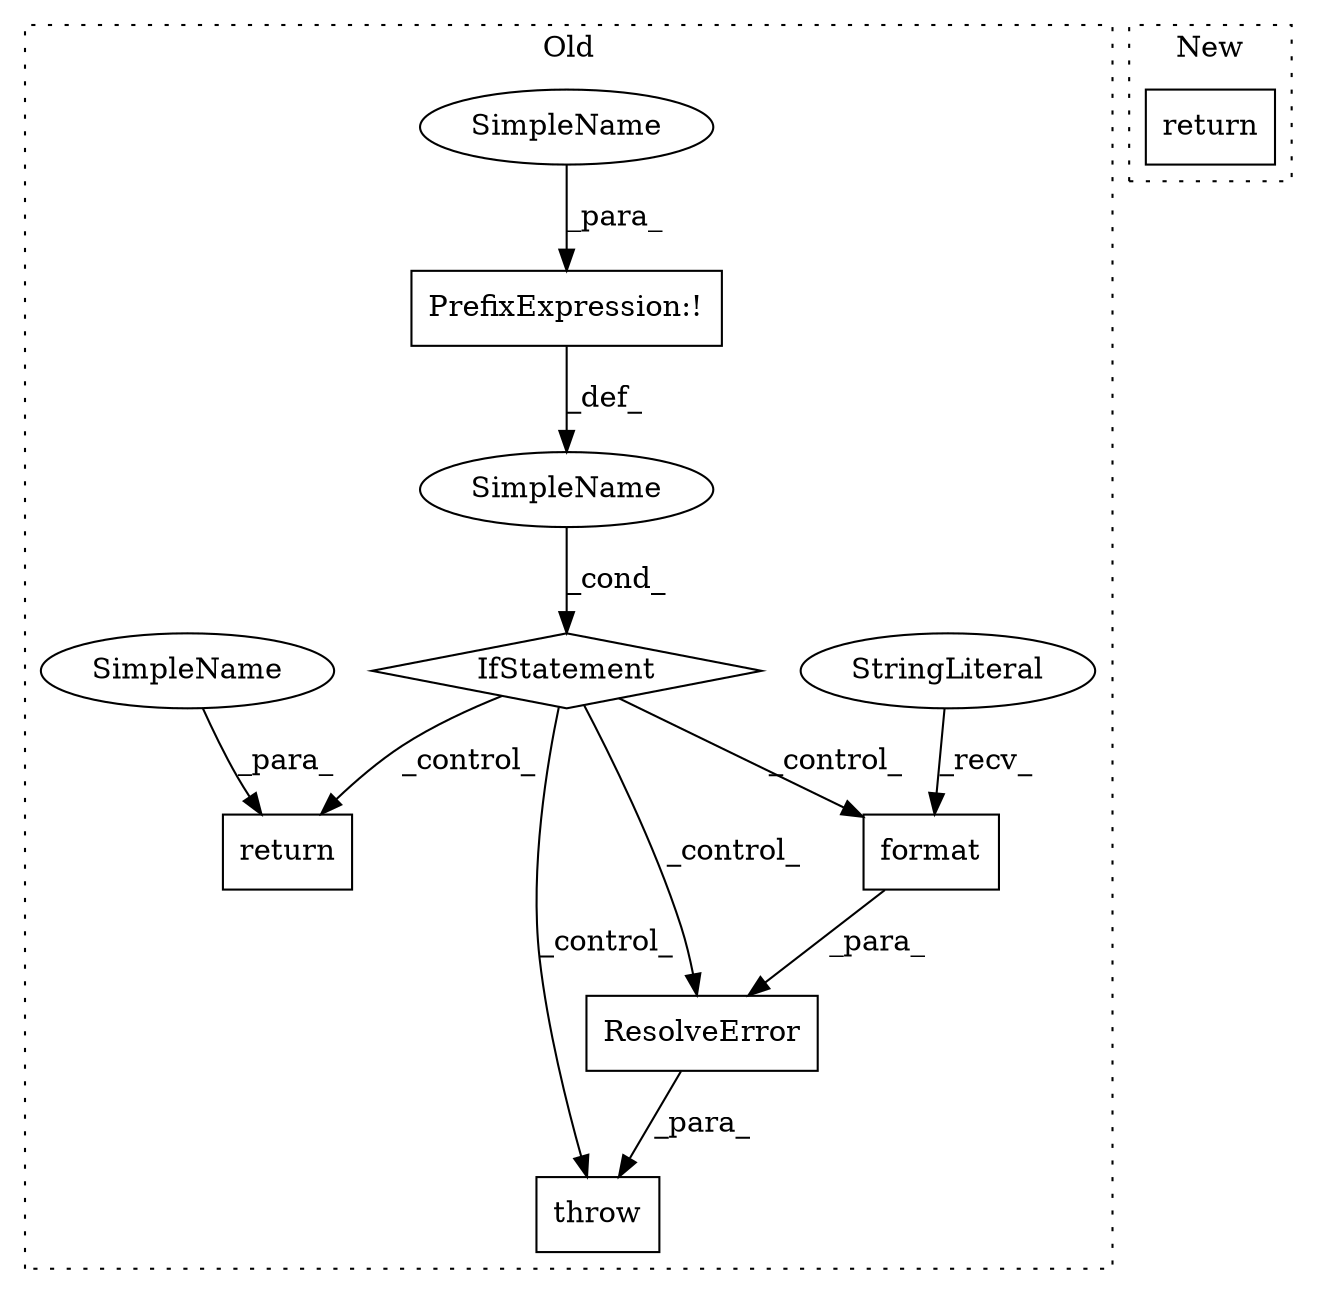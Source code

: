 digraph G {
subgraph cluster0 {
1 [label="ResolveError" a="32" s="1441,1503" l="13,1" shape="box"];
3 [label="SimpleName" a="42" s="" l="" shape="ellipse"];
4 [label="return" a="41" s="1516" l="7" shape="box"];
5 [label="IfStatement" a="25" s="1414,1425" l="4,2" shape="diamond"];
6 [label="PrefixExpression:!" a="38" s="1418" l="1" shape="box"];
7 [label="format" a="32" s="1486,1502" l="7,1" shape="box"];
8 [label="StringLiteral" a="45" s="1454" l="31" shape="ellipse"];
9 [label="throw" a="53" s="1435" l="6" shape="box"];
10 [label="SimpleName" a="42" s="1419" l="6" shape="ellipse"];
11 [label="SimpleName" a="42" s="1523" l="6" shape="ellipse"];
label = "Old";
style="dotted";
}
subgraph cluster1 {
2 [label="return" a="41" s="1800" l="7" shape="box"];
label = "New";
style="dotted";
}
1 -> 9 [label="_para_"];
3 -> 5 [label="_cond_"];
5 -> 9 [label="_control_"];
5 -> 4 [label="_control_"];
5 -> 7 [label="_control_"];
5 -> 1 [label="_control_"];
6 -> 3 [label="_def_"];
7 -> 1 [label="_para_"];
8 -> 7 [label="_recv_"];
10 -> 6 [label="_para_"];
11 -> 4 [label="_para_"];
}